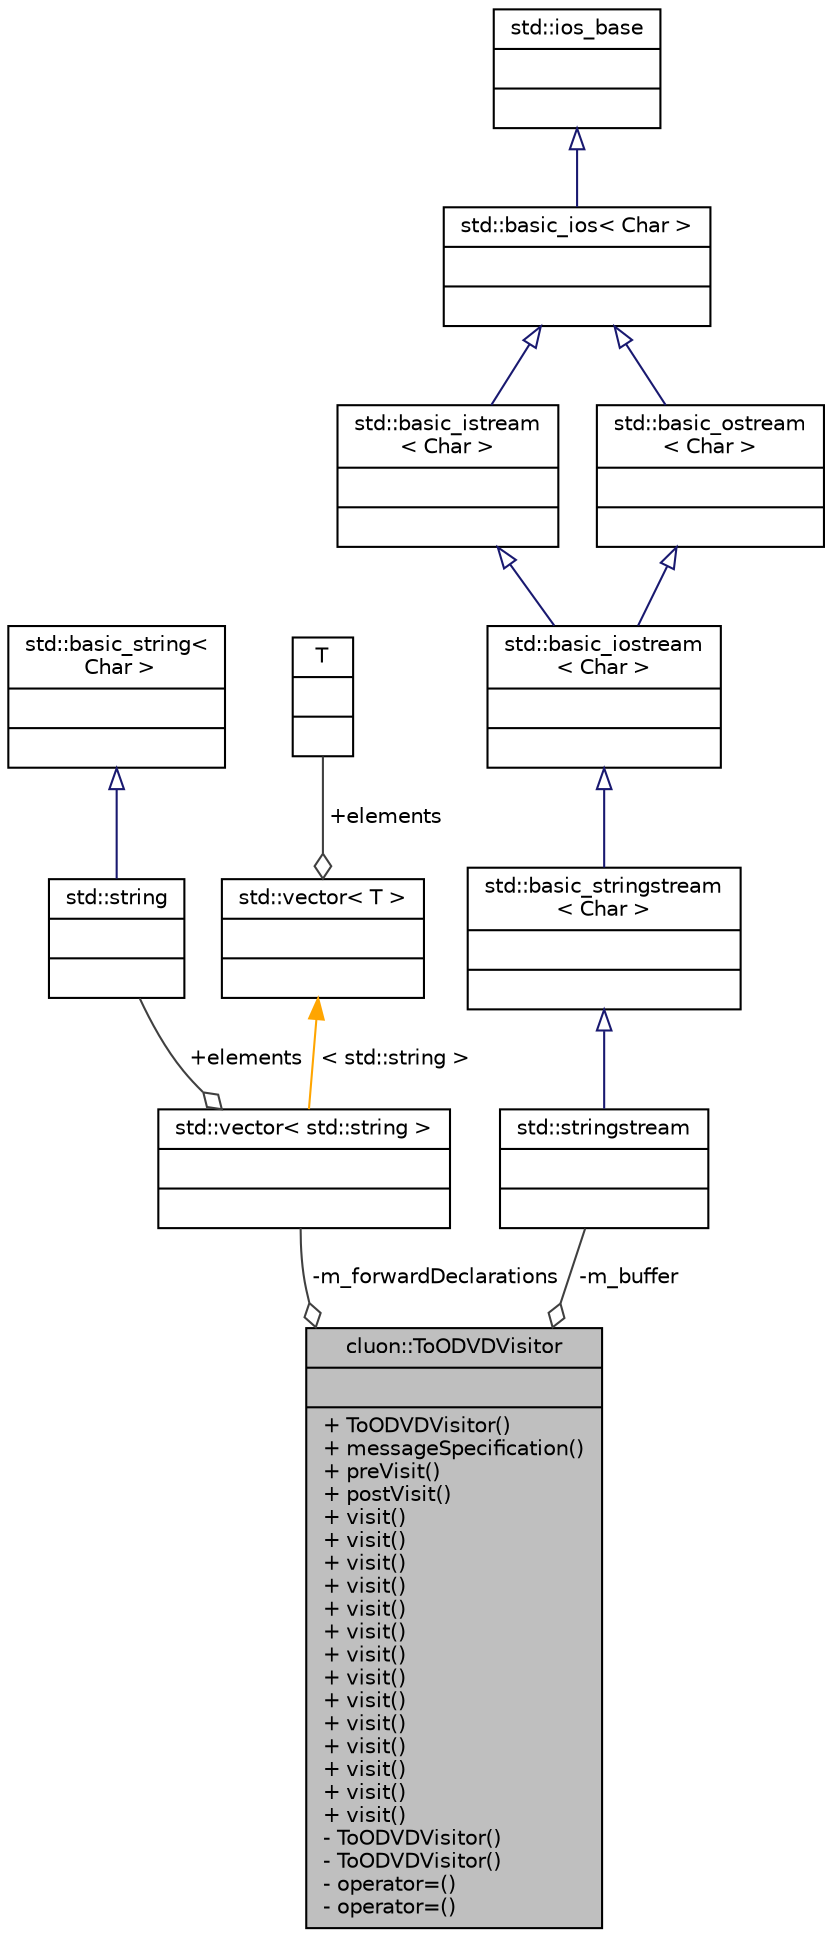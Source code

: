 digraph "cluon::ToODVDVisitor"
{
 // LATEX_PDF_SIZE
  edge [fontname="Helvetica",fontsize="10",labelfontname="Helvetica",labelfontsize="10"];
  node [fontname="Helvetica",fontsize="10",shape=record];
  Node1 [label="{cluon::ToODVDVisitor\n||+ ToODVDVisitor()\l+ messageSpecification()\l+ preVisit()\l+ postVisit()\l+ visit()\l+ visit()\l+ visit()\l+ visit()\l+ visit()\l+ visit()\l+ visit()\l+ visit()\l+ visit()\l+ visit()\l+ visit()\l+ visit()\l+ visit()\l+ visit()\l- ToODVDVisitor()\l- ToODVDVisitor()\l- operator=()\l- operator=()\l}",height=0.2,width=0.4,color="black", fillcolor="grey75", style="filled", fontcolor="black",tooltip=" "];
  Node2 -> Node1 [color="grey25",fontsize="10",style="solid",label=" -m_forwardDeclarations" ,arrowhead="odiamond",fontname="Helvetica"];
  Node2 [label="{std::vector\< std::string \>\n||}",height=0.2,width=0.4,color="black", fillcolor="white", style="filled",tooltip=" "];
  Node3 -> Node2 [color="grey25",fontsize="10",style="solid",label=" +elements" ,arrowhead="odiamond",fontname="Helvetica"];
  Node3 [label="{std::string\n||}",height=0.2,width=0.4,color="black", fillcolor="white", style="filled",tooltip=" "];
  Node4 -> Node3 [dir="back",color="midnightblue",fontsize="10",style="solid",arrowtail="onormal",fontname="Helvetica"];
  Node4 [label="{std::basic_string\<\l Char \>\n||}",height=0.2,width=0.4,color="black", fillcolor="white", style="filled",tooltip=" "];
  Node5 -> Node2 [dir="back",color="orange",fontsize="10",style="solid",label=" \< std::string \>" ,fontname="Helvetica"];
  Node5 [label="{std::vector\< T \>\n||}",height=0.2,width=0.4,color="black", fillcolor="white", style="filled",tooltip=" "];
  Node6 -> Node5 [color="grey25",fontsize="10",style="solid",label=" +elements" ,arrowhead="odiamond",fontname="Helvetica"];
  Node6 [label="{T\n||}",height=0.2,width=0.4,color="black", fillcolor="white", style="filled",tooltip=" "];
  Node7 -> Node1 [color="grey25",fontsize="10",style="solid",label=" -m_buffer" ,arrowhead="odiamond",fontname="Helvetica"];
  Node7 [label="{std::stringstream\n||}",height=0.2,width=0.4,color="black", fillcolor="white", style="filled",tooltip=" "];
  Node8 -> Node7 [dir="back",color="midnightblue",fontsize="10",style="solid",arrowtail="onormal",fontname="Helvetica"];
  Node8 [label="{std::basic_stringstream\l\< Char \>\n||}",height=0.2,width=0.4,color="black", fillcolor="white", style="filled",tooltip=" "];
  Node9 -> Node8 [dir="back",color="midnightblue",fontsize="10",style="solid",arrowtail="onormal",fontname="Helvetica"];
  Node9 [label="{std::basic_iostream\l\< Char \>\n||}",height=0.2,width=0.4,color="black", fillcolor="white", style="filled",tooltip=" "];
  Node10 -> Node9 [dir="back",color="midnightblue",fontsize="10",style="solid",arrowtail="onormal",fontname="Helvetica"];
  Node10 [label="{std::basic_istream\l\< Char \>\n||}",height=0.2,width=0.4,color="black", fillcolor="white", style="filled",tooltip=" "];
  Node11 -> Node10 [dir="back",color="midnightblue",fontsize="10",style="solid",arrowtail="onormal",fontname="Helvetica"];
  Node11 [label="{std::basic_ios\< Char \>\n||}",height=0.2,width=0.4,color="black", fillcolor="white", style="filled",tooltip=" "];
  Node12 -> Node11 [dir="back",color="midnightblue",fontsize="10",style="solid",arrowtail="onormal",fontname="Helvetica"];
  Node12 [label="{std::ios_base\n||}",height=0.2,width=0.4,color="black", fillcolor="white", style="filled",tooltip=" "];
  Node13 -> Node9 [dir="back",color="midnightblue",fontsize="10",style="solid",arrowtail="onormal",fontname="Helvetica"];
  Node13 [label="{std::basic_ostream\l\< Char \>\n||}",height=0.2,width=0.4,color="black", fillcolor="white", style="filled",tooltip=" "];
  Node11 -> Node13 [dir="back",color="midnightblue",fontsize="10",style="solid",arrowtail="onormal",fontname="Helvetica"];
}
